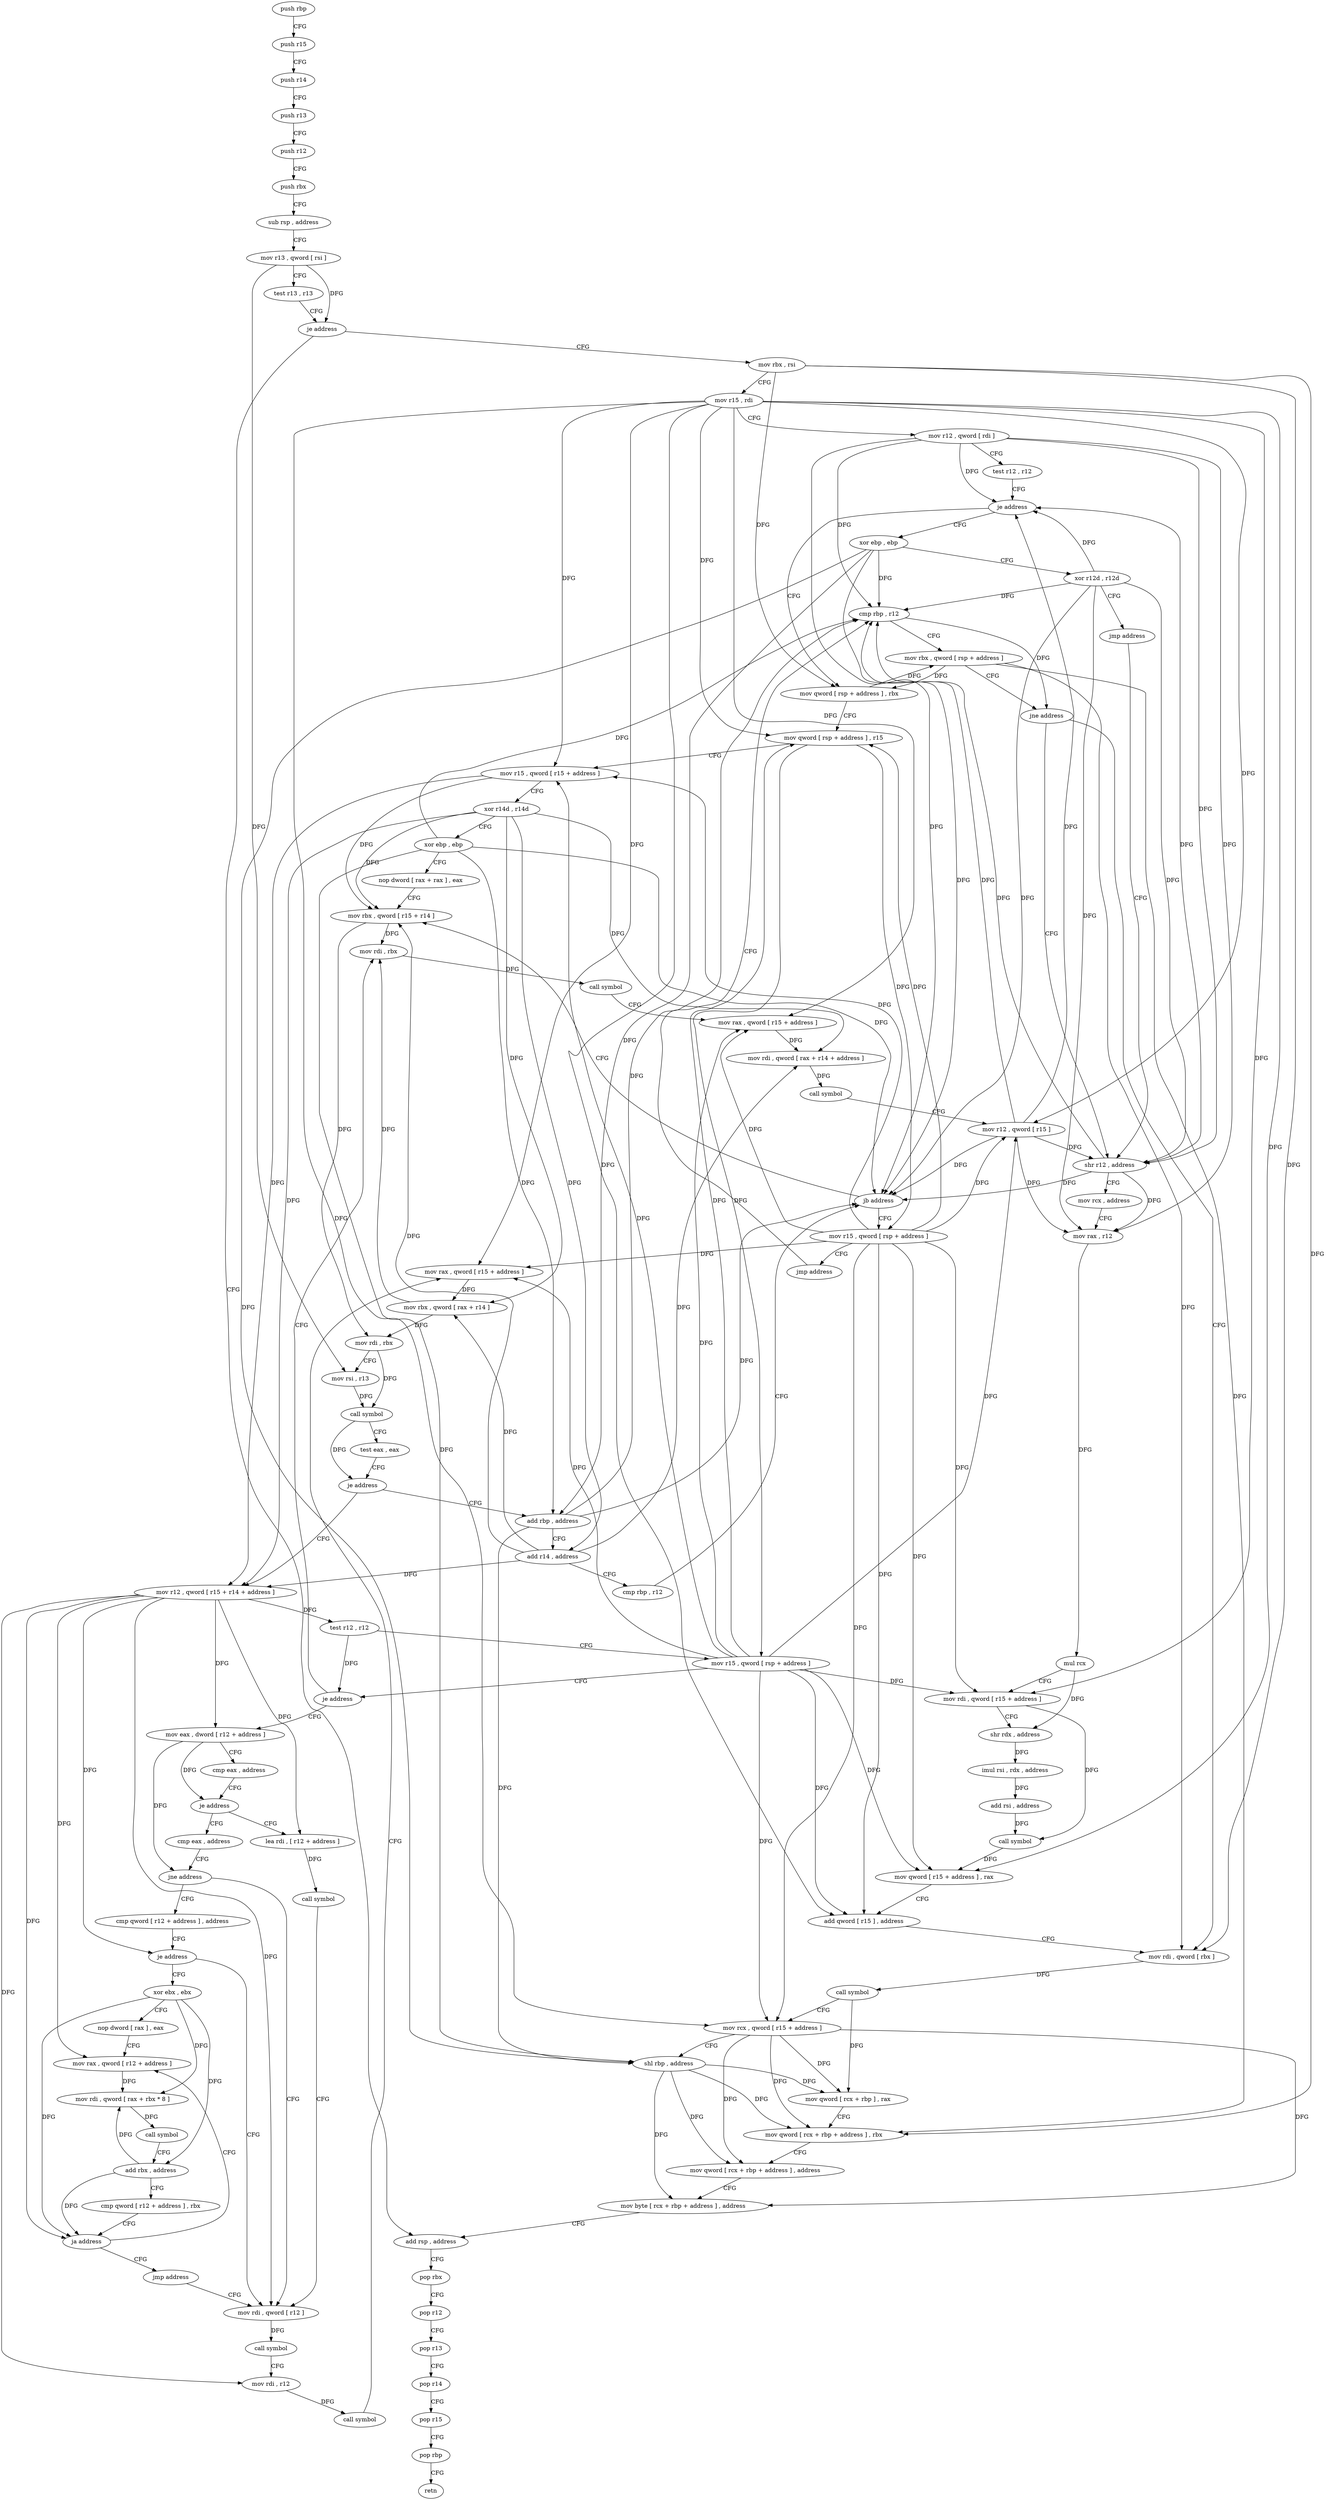 digraph "func" {
"147632" [label = "push rbp" ]
"147633" [label = "push r15" ]
"147635" [label = "push r14" ]
"147637" [label = "push r13" ]
"147639" [label = "push r12" ]
"147641" [label = "push rbx" ]
"147642" [label = "sub rsp , address" ]
"147646" [label = "mov r13 , qword [ rsi ]" ]
"147649" [label = "test r13 , r13" ]
"147652" [label = "je address" ]
"147983" [label = "add rsp , address" ]
"147658" [label = "mov rbx , rsi" ]
"147987" [label = "pop rbx" ]
"147988" [label = "pop r12" ]
"147990" [label = "pop r13" ]
"147992" [label = "pop r14" ]
"147994" [label = "pop r15" ]
"147996" [label = "pop rbp" ]
"147997" [label = "retn" ]
"147661" [label = "mov r15 , rdi" ]
"147664" [label = "mov r12 , qword [ rdi ]" ]
"147667" [label = "test r12 , r12" ]
"147670" [label = "je address" ]
"147738" [label = "xor ebp , ebp" ]
"147672" [label = "mov qword [ rsp + address ] , rbx" ]
"147740" [label = "xor r12d , r12d" ]
"147743" [label = "jmp address" ]
"147889" [label = "shr r12 , address" ]
"147677" [label = "mov qword [ rsp + address ] , r15" ]
"147682" [label = "mov r15 , qword [ r15 + address ]" ]
"147686" [label = "xor r14d , r14d" ]
"147689" [label = "xor ebp , ebp" ]
"147691" [label = "nop dword [ rax + rax ] , eax" ]
"147696" [label = "mov rbx , qword [ r15 + r14 ]" ]
"147893" [label = "mov rcx , address" ]
"147903" [label = "mov rax , r12" ]
"147906" [label = "mul rcx" ]
"147909" [label = "mov rdi , qword [ r15 + address ]" ]
"147913" [label = "shr rdx , address" ]
"147917" [label = "imul rsi , rdx , address" ]
"147924" [label = "add rsi , address" ]
"147931" [label = "call symbol" ]
"147936" [label = "mov qword [ r15 + address ] , rax" ]
"147940" [label = "add qword [ r15 ] , address" ]
"147944" [label = "mov rdi , qword [ rbx ]" ]
"147748" [label = "mov r12 , qword [ r15 + r14 + address ]" ]
"147753" [label = "test r12 , r12" ]
"147756" [label = "mov r15 , qword [ rsp + address ]" ]
"147761" [label = "je address" ]
"147854" [label = "mov rdi , rbx" ]
"147763" [label = "mov eax , dword [ r12 + address ]" ]
"147715" [label = "add rbp , address" ]
"147719" [label = "add r14 , address" ]
"147723" [label = "cmp rbp , r12" ]
"147726" [label = "jb address" ]
"147728" [label = "mov r15 , qword [ rsp + address ]" ]
"147857" [label = "call symbol" ]
"147862" [label = "mov rax , qword [ r15 + address ]" ]
"147866" [label = "mov rdi , qword [ rax + r14 + address ]" ]
"147871" [label = "call symbol" ]
"147876" [label = "mov r12 , qword [ r15 ]" ]
"147879" [label = "cmp rbp , r12" ]
"147768" [label = "cmp eax , address" ]
"147771" [label = "je address" ]
"147819" [label = "lea rdi , [ r12 + address ]" ]
"147773" [label = "cmp eax , address" ]
"147700" [label = "mov rdi , rbx" ]
"147703" [label = "mov rsi , r13" ]
"147706" [label = "call symbol" ]
"147711" [label = "test eax , eax" ]
"147713" [label = "je address" ]
"147733" [label = "jmp address" ]
"147947" [label = "call symbol" ]
"147952" [label = "mov rcx , qword [ r15 + address ]" ]
"147956" [label = "shl rbp , address" ]
"147960" [label = "mov qword [ rcx + rbp ] , rax" ]
"147964" [label = "mov qword [ rcx + rbp + address ] , rbx" ]
"147969" [label = "mov qword [ rcx + rbp + address ] , address" ]
"147978" [label = "mov byte [ rcx + rbp + address ] , address" ]
"147824" [label = "call symbol" ]
"147829" [label = "mov rdi , qword [ r12 ]" ]
"147776" [label = "jne address" ]
"147778" [label = "cmp qword [ r12 + address ] , address" ]
"147882" [label = "mov rbx , qword [ rsp + address ]" ]
"147887" [label = "jne address" ]
"147833" [label = "call symbol" ]
"147838" [label = "mov rdi , r12" ]
"147841" [label = "call symbol" ]
"147846" [label = "mov rax , qword [ r15 + address ]" ]
"147850" [label = "mov rbx , qword [ rax + r14 ]" ]
"147784" [label = "je address" ]
"147786" [label = "xor ebx , ebx" ]
"147788" [label = "nop dword [ rax ] , eax" ]
"147792" [label = "mov rax , qword [ r12 + address ]" ]
"147797" [label = "mov rdi , qword [ rax + rbx * 8 ]" ]
"147801" [label = "call symbol" ]
"147806" [label = "add rbx , address" ]
"147810" [label = "cmp qword [ r12 + address ] , rbx" ]
"147815" [label = "ja address" ]
"147817" [label = "jmp address" ]
"147632" -> "147633" [ label = "CFG" ]
"147633" -> "147635" [ label = "CFG" ]
"147635" -> "147637" [ label = "CFG" ]
"147637" -> "147639" [ label = "CFG" ]
"147639" -> "147641" [ label = "CFG" ]
"147641" -> "147642" [ label = "CFG" ]
"147642" -> "147646" [ label = "CFG" ]
"147646" -> "147649" [ label = "CFG" ]
"147646" -> "147652" [ label = "DFG" ]
"147646" -> "147703" [ label = "DFG" ]
"147649" -> "147652" [ label = "CFG" ]
"147652" -> "147983" [ label = "CFG" ]
"147652" -> "147658" [ label = "CFG" ]
"147983" -> "147987" [ label = "CFG" ]
"147658" -> "147661" [ label = "CFG" ]
"147658" -> "147672" [ label = "DFG" ]
"147658" -> "147944" [ label = "DFG" ]
"147658" -> "147964" [ label = "DFG" ]
"147987" -> "147988" [ label = "CFG" ]
"147988" -> "147990" [ label = "CFG" ]
"147990" -> "147992" [ label = "CFG" ]
"147992" -> "147994" [ label = "CFG" ]
"147994" -> "147996" [ label = "CFG" ]
"147996" -> "147997" [ label = "CFG" ]
"147661" -> "147664" [ label = "CFG" ]
"147661" -> "147677" [ label = "DFG" ]
"147661" -> "147682" [ label = "DFG" ]
"147661" -> "147909" [ label = "DFG" ]
"147661" -> "147936" [ label = "DFG" ]
"147661" -> "147940" [ label = "DFG" ]
"147661" -> "147952" [ label = "DFG" ]
"147661" -> "147862" [ label = "DFG" ]
"147661" -> "147876" [ label = "DFG" ]
"147661" -> "147846" [ label = "DFG" ]
"147664" -> "147667" [ label = "CFG" ]
"147664" -> "147670" [ label = "DFG" ]
"147664" -> "147889" [ label = "DFG" ]
"147664" -> "147903" [ label = "DFG" ]
"147664" -> "147726" [ label = "DFG" ]
"147664" -> "147879" [ label = "DFG" ]
"147667" -> "147670" [ label = "CFG" ]
"147670" -> "147738" [ label = "CFG" ]
"147670" -> "147672" [ label = "CFG" ]
"147738" -> "147740" [ label = "CFG" ]
"147738" -> "147956" [ label = "DFG" ]
"147738" -> "147715" [ label = "DFG" ]
"147738" -> "147726" [ label = "DFG" ]
"147738" -> "147879" [ label = "DFG" ]
"147672" -> "147677" [ label = "CFG" ]
"147672" -> "147882" [ label = "DFG" ]
"147740" -> "147743" [ label = "CFG" ]
"147740" -> "147670" [ label = "DFG" ]
"147740" -> "147889" [ label = "DFG" ]
"147740" -> "147903" [ label = "DFG" ]
"147740" -> "147726" [ label = "DFG" ]
"147740" -> "147879" [ label = "DFG" ]
"147743" -> "147889" [ label = "CFG" ]
"147889" -> "147893" [ label = "CFG" ]
"147889" -> "147670" [ label = "DFG" ]
"147889" -> "147903" [ label = "DFG" ]
"147889" -> "147726" [ label = "DFG" ]
"147889" -> "147879" [ label = "DFG" ]
"147677" -> "147682" [ label = "CFG" ]
"147677" -> "147756" [ label = "DFG" ]
"147677" -> "147728" [ label = "DFG" ]
"147682" -> "147686" [ label = "CFG" ]
"147682" -> "147696" [ label = "DFG" ]
"147682" -> "147748" [ label = "DFG" ]
"147686" -> "147689" [ label = "CFG" ]
"147686" -> "147696" [ label = "DFG" ]
"147686" -> "147748" [ label = "DFG" ]
"147686" -> "147719" [ label = "DFG" ]
"147686" -> "147866" [ label = "DFG" ]
"147686" -> "147850" [ label = "DFG" ]
"147689" -> "147691" [ label = "CFG" ]
"147689" -> "147956" [ label = "DFG" ]
"147689" -> "147715" [ label = "DFG" ]
"147689" -> "147726" [ label = "DFG" ]
"147689" -> "147879" [ label = "DFG" ]
"147691" -> "147696" [ label = "CFG" ]
"147696" -> "147700" [ label = "DFG" ]
"147696" -> "147854" [ label = "DFG" ]
"147893" -> "147903" [ label = "CFG" ]
"147903" -> "147906" [ label = "DFG" ]
"147906" -> "147909" [ label = "CFG" ]
"147906" -> "147913" [ label = "DFG" ]
"147909" -> "147913" [ label = "CFG" ]
"147909" -> "147931" [ label = "DFG" ]
"147913" -> "147917" [ label = "DFG" ]
"147917" -> "147924" [ label = "DFG" ]
"147924" -> "147931" [ label = "DFG" ]
"147931" -> "147936" [ label = "DFG" ]
"147936" -> "147940" [ label = "CFG" ]
"147940" -> "147944" [ label = "CFG" ]
"147944" -> "147947" [ label = "DFG" ]
"147748" -> "147753" [ label = "DFG" ]
"147748" -> "147763" [ label = "DFG" ]
"147748" -> "147819" [ label = "DFG" ]
"147748" -> "147829" [ label = "DFG" ]
"147748" -> "147838" [ label = "DFG" ]
"147748" -> "147784" [ label = "DFG" ]
"147748" -> "147792" [ label = "DFG" ]
"147748" -> "147815" [ label = "DFG" ]
"147753" -> "147756" [ label = "CFG" ]
"147753" -> "147761" [ label = "DFG" ]
"147756" -> "147761" [ label = "CFG" ]
"147756" -> "147677" [ label = "DFG" ]
"147756" -> "147682" [ label = "DFG" ]
"147756" -> "147909" [ label = "DFG" ]
"147756" -> "147940" [ label = "DFG" ]
"147756" -> "147952" [ label = "DFG" ]
"147756" -> "147936" [ label = "DFG" ]
"147756" -> "147862" [ label = "DFG" ]
"147756" -> "147876" [ label = "DFG" ]
"147756" -> "147846" [ label = "DFG" ]
"147761" -> "147854" [ label = "CFG" ]
"147761" -> "147763" [ label = "CFG" ]
"147854" -> "147857" [ label = "DFG" ]
"147763" -> "147768" [ label = "CFG" ]
"147763" -> "147771" [ label = "DFG" ]
"147763" -> "147776" [ label = "DFG" ]
"147715" -> "147719" [ label = "CFG" ]
"147715" -> "147956" [ label = "DFG" ]
"147715" -> "147726" [ label = "DFG" ]
"147715" -> "147879" [ label = "DFG" ]
"147719" -> "147723" [ label = "CFG" ]
"147719" -> "147696" [ label = "DFG" ]
"147719" -> "147748" [ label = "DFG" ]
"147719" -> "147866" [ label = "DFG" ]
"147719" -> "147850" [ label = "DFG" ]
"147723" -> "147726" [ label = "CFG" ]
"147726" -> "147696" [ label = "CFG" ]
"147726" -> "147728" [ label = "CFG" ]
"147728" -> "147733" [ label = "CFG" ]
"147728" -> "147677" [ label = "DFG" ]
"147728" -> "147682" [ label = "DFG" ]
"147728" -> "147909" [ label = "DFG" ]
"147728" -> "147940" [ label = "DFG" ]
"147728" -> "147952" [ label = "DFG" ]
"147728" -> "147862" [ label = "DFG" ]
"147728" -> "147876" [ label = "DFG" ]
"147728" -> "147936" [ label = "DFG" ]
"147728" -> "147846" [ label = "DFG" ]
"147857" -> "147862" [ label = "CFG" ]
"147862" -> "147866" [ label = "DFG" ]
"147866" -> "147871" [ label = "DFG" ]
"147871" -> "147876" [ label = "CFG" ]
"147876" -> "147879" [ label = "DFG" ]
"147876" -> "147670" [ label = "DFG" ]
"147876" -> "147889" [ label = "DFG" ]
"147876" -> "147903" [ label = "DFG" ]
"147876" -> "147726" [ label = "DFG" ]
"147879" -> "147882" [ label = "CFG" ]
"147879" -> "147887" [ label = "DFG" ]
"147768" -> "147771" [ label = "CFG" ]
"147771" -> "147819" [ label = "CFG" ]
"147771" -> "147773" [ label = "CFG" ]
"147819" -> "147824" [ label = "DFG" ]
"147773" -> "147776" [ label = "CFG" ]
"147700" -> "147703" [ label = "CFG" ]
"147700" -> "147706" [ label = "DFG" ]
"147703" -> "147706" [ label = "DFG" ]
"147706" -> "147711" [ label = "CFG" ]
"147706" -> "147713" [ label = "DFG" ]
"147711" -> "147713" [ label = "CFG" ]
"147713" -> "147748" [ label = "CFG" ]
"147713" -> "147715" [ label = "CFG" ]
"147733" -> "147879" [ label = "CFG" ]
"147947" -> "147952" [ label = "CFG" ]
"147947" -> "147960" [ label = "DFG" ]
"147952" -> "147956" [ label = "CFG" ]
"147952" -> "147960" [ label = "DFG" ]
"147952" -> "147964" [ label = "DFG" ]
"147952" -> "147969" [ label = "DFG" ]
"147952" -> "147978" [ label = "DFG" ]
"147956" -> "147960" [ label = "DFG" ]
"147956" -> "147964" [ label = "DFG" ]
"147956" -> "147969" [ label = "DFG" ]
"147956" -> "147978" [ label = "DFG" ]
"147960" -> "147964" [ label = "CFG" ]
"147964" -> "147969" [ label = "CFG" ]
"147969" -> "147978" [ label = "CFG" ]
"147978" -> "147983" [ label = "CFG" ]
"147824" -> "147829" [ label = "CFG" ]
"147829" -> "147833" [ label = "DFG" ]
"147776" -> "147829" [ label = "CFG" ]
"147776" -> "147778" [ label = "CFG" ]
"147778" -> "147784" [ label = "CFG" ]
"147882" -> "147887" [ label = "CFG" ]
"147882" -> "147672" [ label = "DFG" ]
"147882" -> "147944" [ label = "DFG" ]
"147882" -> "147964" [ label = "DFG" ]
"147887" -> "147944" [ label = "CFG" ]
"147887" -> "147889" [ label = "CFG" ]
"147833" -> "147838" [ label = "CFG" ]
"147838" -> "147841" [ label = "DFG" ]
"147841" -> "147846" [ label = "CFG" ]
"147846" -> "147850" [ label = "DFG" ]
"147850" -> "147854" [ label = "DFG" ]
"147850" -> "147700" [ label = "DFG" ]
"147784" -> "147829" [ label = "CFG" ]
"147784" -> "147786" [ label = "CFG" ]
"147786" -> "147788" [ label = "CFG" ]
"147786" -> "147797" [ label = "DFG" ]
"147786" -> "147806" [ label = "DFG" ]
"147786" -> "147815" [ label = "DFG" ]
"147788" -> "147792" [ label = "CFG" ]
"147792" -> "147797" [ label = "DFG" ]
"147797" -> "147801" [ label = "DFG" ]
"147801" -> "147806" [ label = "CFG" ]
"147806" -> "147810" [ label = "CFG" ]
"147806" -> "147797" [ label = "DFG" ]
"147806" -> "147815" [ label = "DFG" ]
"147810" -> "147815" [ label = "CFG" ]
"147815" -> "147792" [ label = "CFG" ]
"147815" -> "147817" [ label = "CFG" ]
"147817" -> "147829" [ label = "CFG" ]
}
